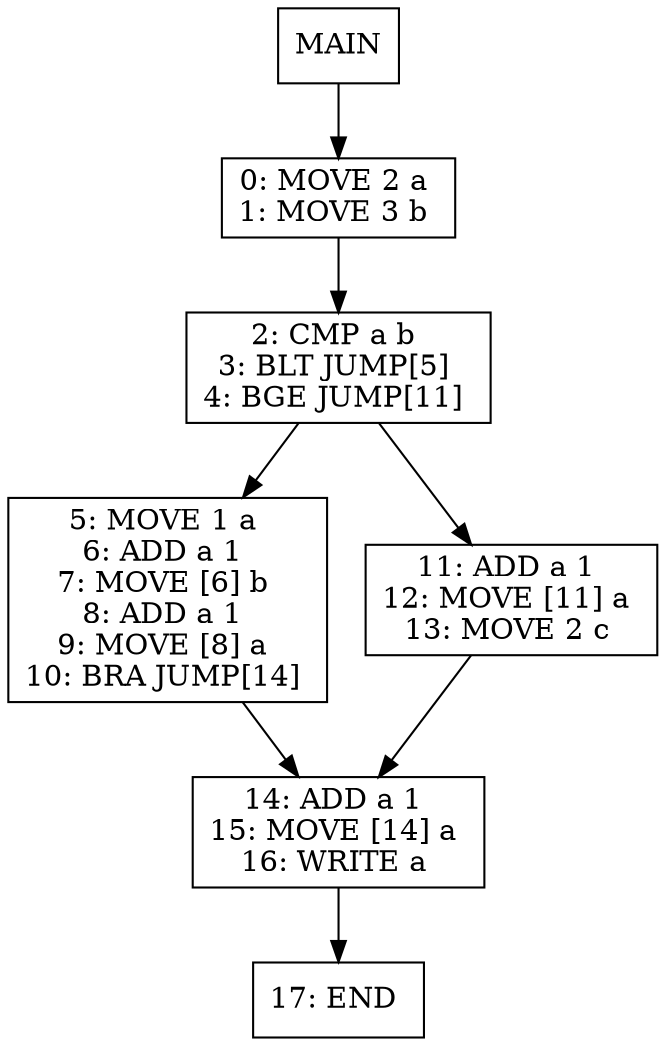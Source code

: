 digraph test012 {
node [shape=box]
1[label="MAIN"]
1 -> 3
3[label="0: MOVE 2 a 
1: MOVE 3 b 
"]
3 -> 5
5[label="2: CMP a b 
3: BLT JUMP[5] 
4: BGE JUMP[11] 
"]
5 -> 7
7[label="5: MOVE 1 a 
6: ADD a 1 
7: MOVE [6] b 
8: ADD a 1 
9: MOVE [8] a 
10: BRA JUMP[14] 
"]
7 -> 6
6[label="14: ADD a 1 
15: MOVE [14] a 
16: WRITE a 
"]
6 -> 14
14[label="17: END 
"]
5 -> 10
10[label="11: ADD a 1 
12: MOVE [11] a 
13: MOVE 2 c 
"]
10 -> 6
}
